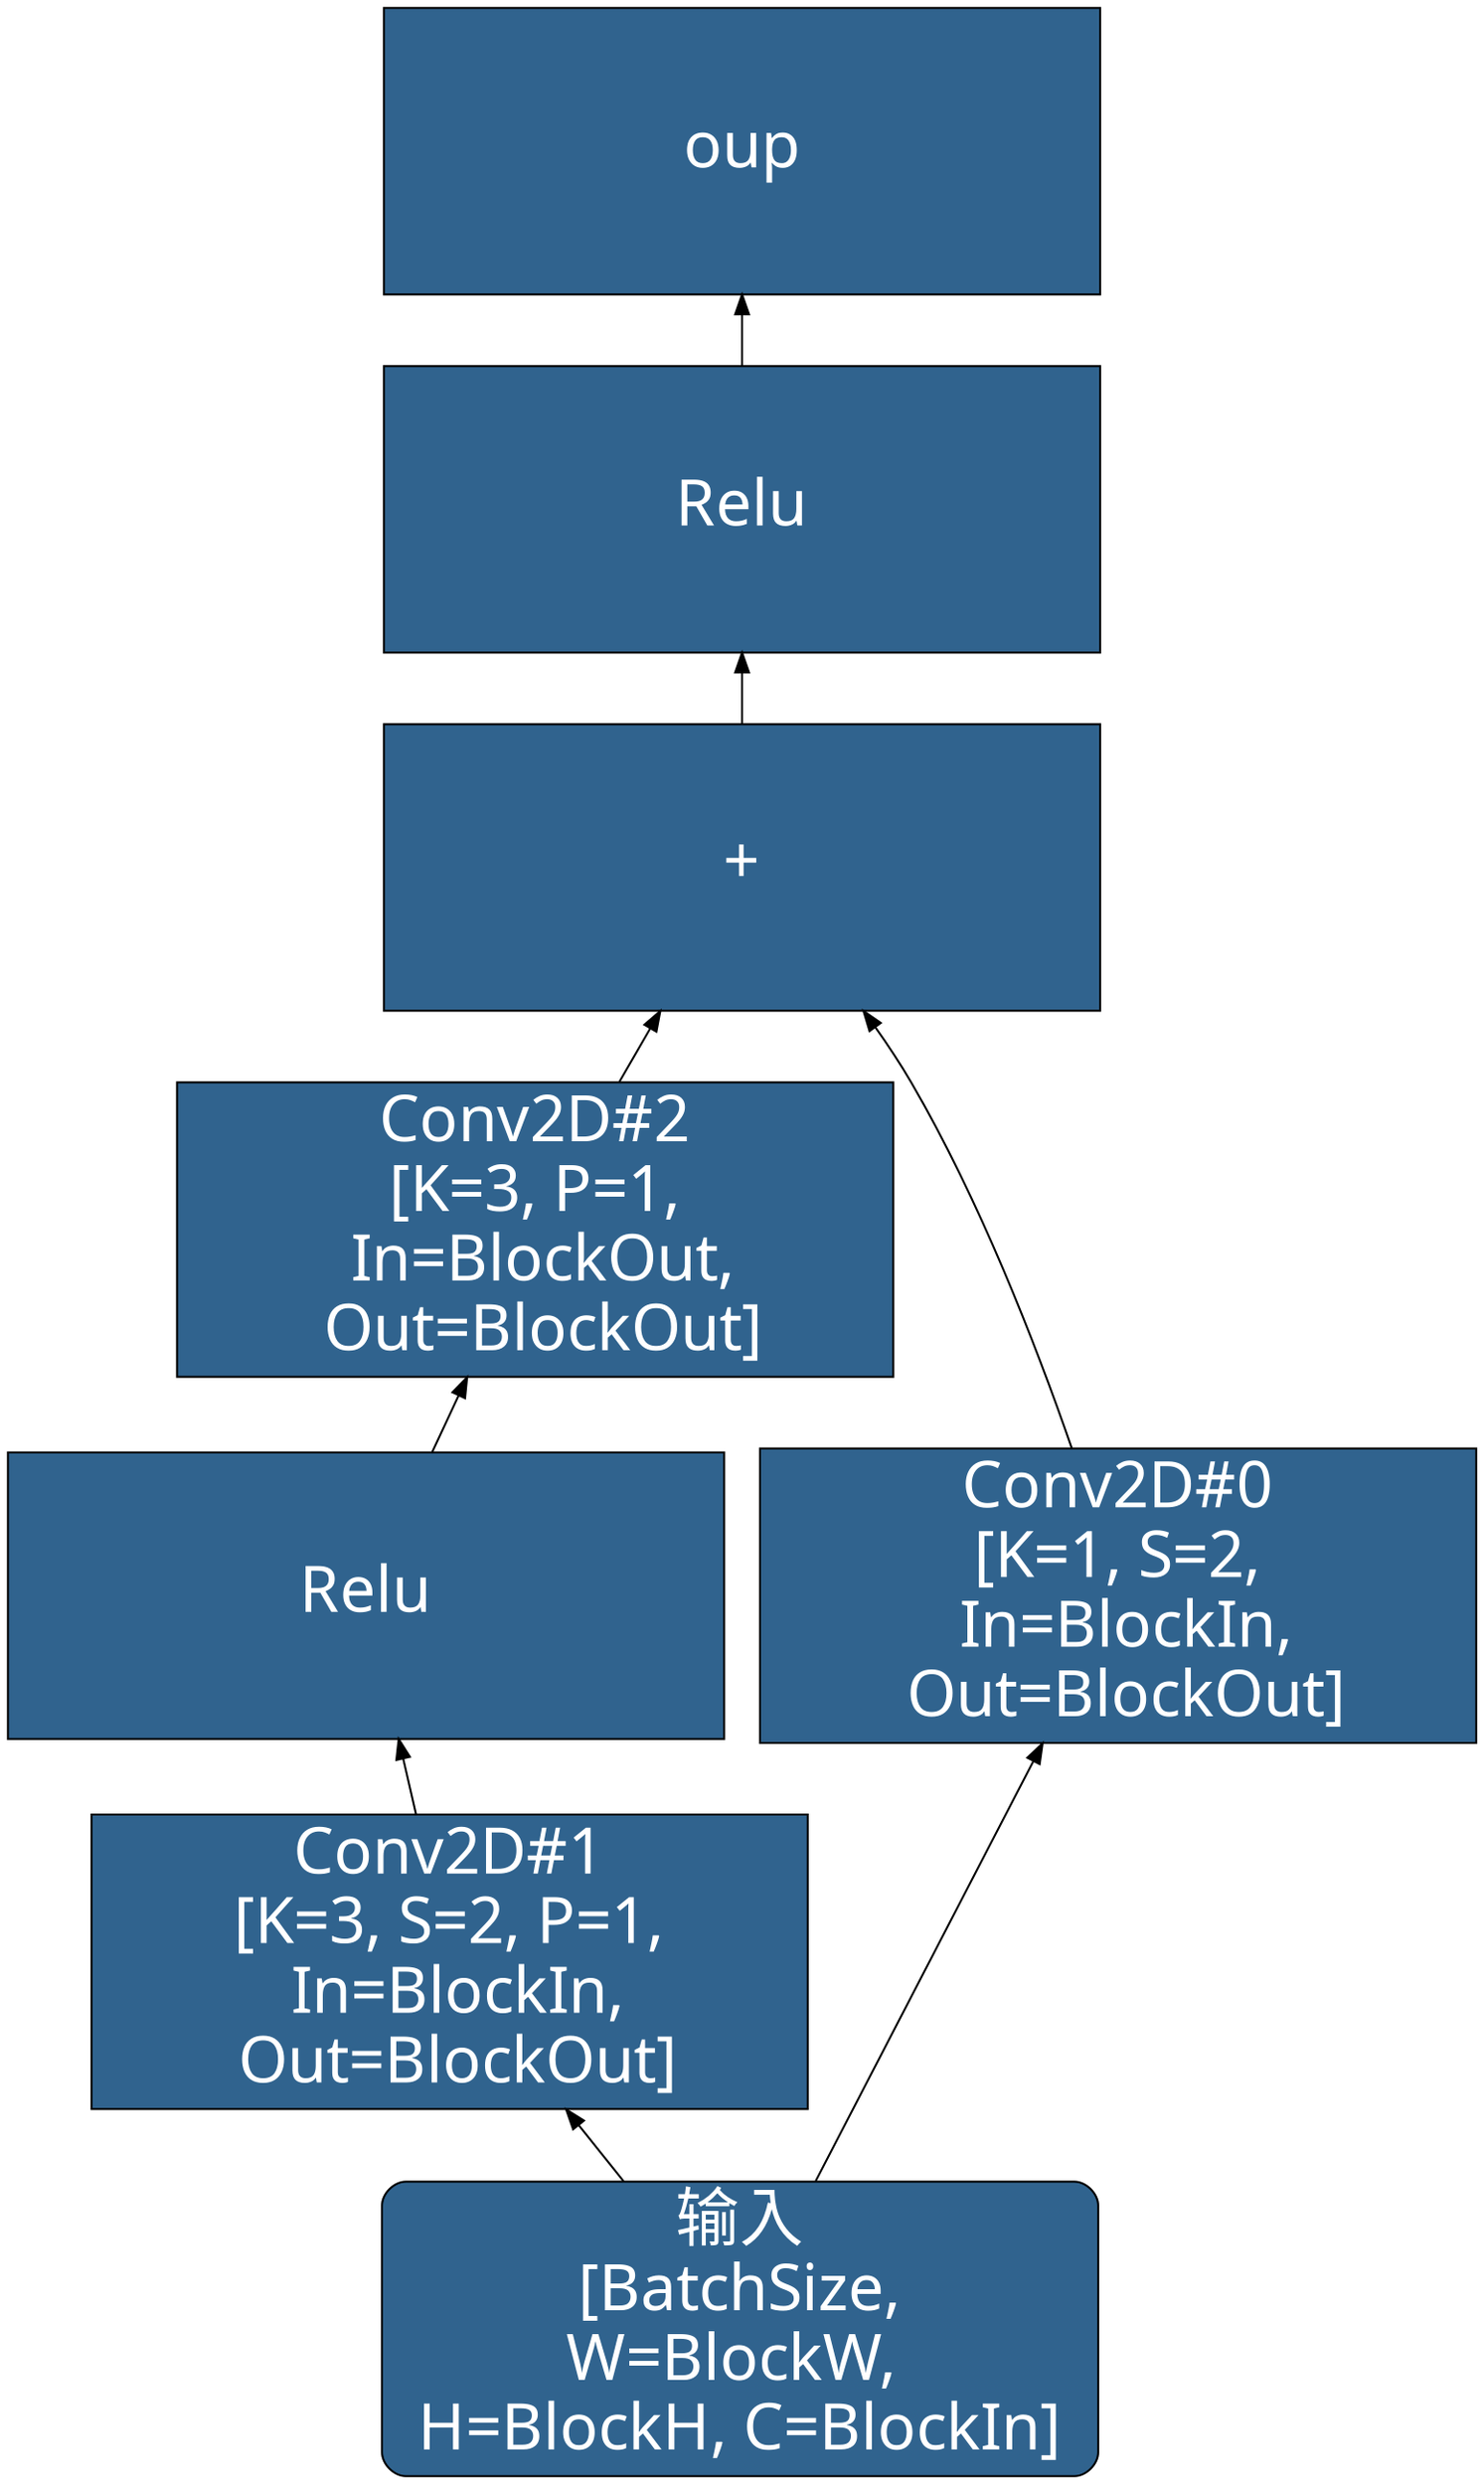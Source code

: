 digraph ResNet18DownConvBlock {
	rankdir=BT
    node [
		style=filled, 
		color=Black
		fontcolor=White, 
		fillcolor="#30638e", 
		fontname="SimHei",
		fontsize=32,
		width=5, height=2,
		shape="box",
	]
    
    inp [label="输入\n[BatchSize,\nW=BlockW, \nH=BlockH, C=BlockIn]", shape="Mrecord"]
    conv1 [label="Conv2D#1\n[K=3, S=2, P=1,\n In=BlockIn,\n Out=BlockOut]"]
    relu1 [label="Relu"]
    conv2 [label="Conv2D#2\n[K=3, P=1,\n In=BlockOut,\n Out=BlockOut]"]
    downconv [label="Conv2D#0\n[K=1, S=2,\n In=BlockIn,\n Out=BlockOut]"]
    add   [label="+"]
    relu2 [label="Relu"]

    inp -> conv1 -> relu1 -> conv2 -> add -> relu2 -> oup
    inp -> downconv -> add
}